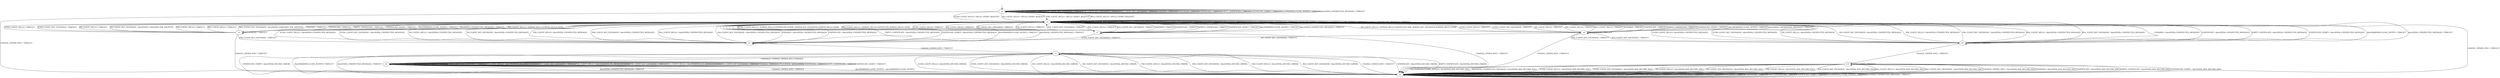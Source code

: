 digraph h2 {
s0 [label="s0"];
s1 [label="s1"];
s2 [label="s2"];
s3 [label="s3"];
s4 [label="s4"];
s5 [label="s5"];
s6 [label="s6"];
s7 [label="s7"];
s8 [label="s8"];
s9 [label="s9"];
s10 [label="s10"];
s0 -> s1 [label="ECDH_CLIENT_HELLO / HELLO_VERIFY_REQUEST"];
s0 -> s0 [label="ECDH_CLIENT_KEY_EXCHANGE / TIMEOUT"];
s0 -> s1 [label="DH_CLIENT_HELLO / HELLO_VERIFY_REQUEST"];
s0 -> s0 [label="DH_CLIENT_KEY_EXCHANGE / TIMEOUT"];
s0 -> s1 [label="PSK_CLIENT_HELLO / HELLO_VERIFY_REQUEST"];
s0 -> s0 [label="PSK_CLIENT_KEY_EXCHANGE / TIMEOUT"];
s0 -> s1 [label="RSA_CLIENT_HELLO / HELLO_VERIFY_REQUEST"];
s0 -> s0 [label="RSA_CLIENT_KEY_EXCHANGE / TIMEOUT"];
s0 -> s2 [label="CHANGE_CIPHER_SPEC / TIMEOUT"];
s0 -> s0 [label="FINISHED / TIMEOUT"];
s0 -> s0 [label="APPLICATION / TIMEOUT"];
s0 -> s0 [label="CERTIFICATE / TIMEOUT"];
s0 -> s0 [label="EMPTY_CERTIFICATE / TIMEOUT"];
s0 -> s0 [label="CERTIFICATE_VERIFY / TIMEOUT"];
s0 -> s0 [label="Alert(WARNING,CLOSE_NOTIFY) / TIMEOUT"];
s0 -> s0 [label="Alert(FATAL,UNEXPECTED_MESSAGE) / TIMEOUT"];
s1 -> s7 [label="ECDH_CLIENT_HELLO / SERVER_HELLO,CERTIFICATE,ECDHE_SERVER_KEY_EXCHANGE,SERVER_HELLO_DONE"];
s1 -> s1 [label="ECDH_CLIENT_KEY_EXCHANGE / TIMEOUT"];
s1 -> s8 [label="DH_CLIENT_HELLO / SERVER_HELLO,CERTIFICATE,DHE_SERVER_KEY_EXCHANGE,SERVER_HELLO_DONE"];
s1 -> s1 [label="DH_CLIENT_KEY_EXCHANGE / TIMEOUT"];
s1 -> s3 [label="PSK_CLIENT_HELLO / SERVER_HELLO,SERVER_HELLO_DONE"];
s1 -> s1 [label="PSK_CLIENT_KEY_EXCHANGE / TIMEOUT"];
s1 -> s7 [label="RSA_CLIENT_HELLO / SERVER_HELLO,CERTIFICATE,SERVER_HELLO_DONE"];
s1 -> s1 [label="RSA_CLIENT_KEY_EXCHANGE / TIMEOUT"];
s1 -> s2 [label="CHANGE_CIPHER_SPEC / TIMEOUT"];
s1 -> s1 [label="FINISHED / TIMEOUT"];
s1 -> s1 [label="APPLICATION / TIMEOUT"];
s1 -> s1 [label="CERTIFICATE / TIMEOUT"];
s1 -> s1 [label="EMPTY_CERTIFICATE / TIMEOUT"];
s1 -> s1 [label="CERTIFICATE_VERIFY / TIMEOUT"];
s1 -> s1 [label="Alert(WARNING,CLOSE_NOTIFY) / TIMEOUT"];
s1 -> s1 [label="Alert(FATAL,UNEXPECTED_MESSAGE) / TIMEOUT"];
s2 -> s2 [label="ECDH_CLIENT_HELLO / TIMEOUT"];
s2 -> s2 [label="ECDH_CLIENT_KEY_EXCHANGE / TIMEOUT"];
s2 -> s2 [label="DH_CLIENT_HELLO / TIMEOUT"];
s2 -> s2 [label="DH_CLIENT_KEY_EXCHANGE / TIMEOUT"];
s2 -> s2 [label="PSK_CLIENT_HELLO / TIMEOUT"];
s2 -> s2 [label="PSK_CLIENT_KEY_EXCHANGE / TIMEOUT"];
s2 -> s2 [label="RSA_CLIENT_HELLO / TIMEOUT"];
s2 -> s2 [label="RSA_CLIENT_KEY_EXCHANGE / TIMEOUT"];
s2 -> s2 [label="CHANGE_CIPHER_SPEC / TIMEOUT"];
s2 -> s2 [label="FINISHED / TIMEOUT"];
s2 -> s2 [label="APPLICATION / TIMEOUT"];
s2 -> s2 [label="CERTIFICATE / TIMEOUT"];
s2 -> s2 [label="EMPTY_CERTIFICATE / TIMEOUT"];
s2 -> s2 [label="CERTIFICATE_VERIFY / TIMEOUT"];
s2 -> s2 [label="Alert(WARNING,CLOSE_NOTIFY) / TIMEOUT"];
s2 -> s2 [label="Alert(FATAL,UNEXPECTED_MESSAGE) / TIMEOUT"];
s3 -> s1 [label="ECDH_CLIENT_HELLO / TIMEOUT"];
s3 -> s1 [label="ECDH_CLIENT_KEY_EXCHANGE / TIMEOUT"];
s3 -> s1 [label="DH_CLIENT_HELLO / TIMEOUT"];
s3 -> s1 [label="DH_CLIENT_KEY_EXCHANGE / Alert(FATAL,UNKNOWN_PSK_IDENTITY)"];
s3 -> s1 [label="PSK_CLIENT_HELLO / TIMEOUT"];
s3 -> s4 [label="PSK_CLIENT_KEY_EXCHANGE / TIMEOUT"];
s3 -> s1 [label="RSA_CLIENT_HELLO / TIMEOUT"];
s3 -> s1 [label="RSA_CLIENT_KEY_EXCHANGE / Alert(FATAL,UNKNOWN_PSK_IDENTITY)"];
s3 -> s2 [label="CHANGE_CIPHER_SPEC / TIMEOUT"];
s3 -> s1 [label="FINISHED / TIMEOUT"];
s3 -> s3 [label="APPLICATION / TIMEOUT"];
s3 -> s1 [label="CERTIFICATE / TIMEOUT"];
s3 -> s1 [label="EMPTY_CERTIFICATE / TIMEOUT"];
s3 -> s1 [label="CERTIFICATE_VERIFY / TIMEOUT"];
s3 -> s1 [label="Alert(WARNING,CLOSE_NOTIFY) / TIMEOUT"];
s3 -> s1 [label="Alert(FATAL,UNEXPECTED_MESSAGE) / TIMEOUT"];
s4 -> s1 [label="ECDH_CLIENT_HELLO / Alert(FATAL,UNEXPECTED_MESSAGE)"];
s4 -> s1 [label="ECDH_CLIENT_KEY_EXCHANGE / Alert(FATAL,UNEXPECTED_MESSAGE)"];
s4 -> s1 [label="DH_CLIENT_HELLO / Alert(FATAL,UNEXPECTED_MESSAGE)"];
s4 -> s1 [label="DH_CLIENT_KEY_EXCHANGE / Alert(FATAL,UNEXPECTED_MESSAGE)"];
s4 -> s1 [label="PSK_CLIENT_HELLO / Alert(FATAL,UNEXPECTED_MESSAGE)"];
s4 -> s1 [label="PSK_CLIENT_KEY_EXCHANGE / Alert(FATAL,UNEXPECTED_MESSAGE)"];
s4 -> s1 [label="RSA_CLIENT_HELLO / Alert(FATAL,UNEXPECTED_MESSAGE)"];
s4 -> s1 [label="RSA_CLIENT_KEY_EXCHANGE / Alert(FATAL,UNEXPECTED_MESSAGE)"];
s4 -> s5 [label="CHANGE_CIPHER_SPEC / TIMEOUT"];
s4 -> s1 [label="FINISHED / Alert(FATAL,UNEXPECTED_MESSAGE)"];
s4 -> s4 [label="APPLICATION / TIMEOUT"];
s4 -> s1 [label="CERTIFICATE / Alert(FATAL,UNEXPECTED_MESSAGE)"];
s4 -> s1 [label="EMPTY_CERTIFICATE / Alert(FATAL,UNEXPECTED_MESSAGE)"];
s4 -> s1 [label="CERTIFICATE_VERIFY / Alert(FATAL,UNEXPECTED_MESSAGE)"];
s4 -> s1 [label="Alert(WARNING,CLOSE_NOTIFY) / TIMEOUT"];
s4 -> s1 [label="Alert(FATAL,UNEXPECTED_MESSAGE) / TIMEOUT"];
s5 -> s2 [label="ECDH_CLIENT_HELLO / Alert(FATAL,DECODE_ERROR)"];
s5 -> s2 [label="ECDH_CLIENT_KEY_EXCHANGE / Alert(FATAL,DECODE_ERROR)"];
s5 -> s2 [label="DH_CLIENT_HELLO / Alert(FATAL,DECODE_ERROR)"];
s5 -> s2 [label="DH_CLIENT_KEY_EXCHANGE / Alert(FATAL,DECODE_ERROR)"];
s5 -> s2 [label="PSK_CLIENT_HELLO / Alert(FATAL,DECODE_ERROR)"];
s5 -> s2 [label="PSK_CLIENT_KEY_EXCHANGE / Alert(FATAL,DECODE_ERROR)"];
s5 -> s2 [label="RSA_CLIENT_HELLO / Alert(FATAL,DECODE_ERROR)"];
s5 -> s2 [label="RSA_CLIENT_KEY_EXCHANGE / Alert(FATAL,DECODE_ERROR)"];
s5 -> s2 [label="CHANGE_CIPHER_SPEC / TIMEOUT"];
s5 -> s6 [label="FINISHED / CHANGE_CIPHER_SPEC,FINISHED"];
s5 -> s5 [label="APPLICATION / TIMEOUT"];
s5 -> s2 [label="CERTIFICATE / Alert(FATAL,DECODE_ERROR)"];
s5 -> s2 [label="EMPTY_CERTIFICATE / Alert(FATAL,DECODE_ERROR)"];
s5 -> s2 [label="CERTIFICATE_VERIFY / Alert(FATAL,DECODE_ERROR)"];
s5 -> s2 [label="Alert(WARNING,CLOSE_NOTIFY) / TIMEOUT"];
s5 -> s2 [label="Alert(FATAL,UNEXPECTED_MESSAGE) / TIMEOUT"];
s6 -> s6 [label="ECDH_CLIENT_HELLO / Alert(WARNING,NO_RENEGOTIATION)"];
s6 -> s6 [label="ECDH_CLIENT_KEY_EXCHANGE / TIMEOUT"];
s6 -> s6 [label="DH_CLIENT_HELLO / Alert(WARNING,NO_RENEGOTIATION)"];
s6 -> s6 [label="DH_CLIENT_KEY_EXCHANGE / TIMEOUT"];
s6 -> s6 [label="PSK_CLIENT_HELLO / Alert(WARNING,NO_RENEGOTIATION)"];
s6 -> s6 [label="PSK_CLIENT_KEY_EXCHANGE / TIMEOUT"];
s6 -> s6 [label="RSA_CLIENT_HELLO / Alert(WARNING,NO_RENEGOTIATION)"];
s6 -> s6 [label="RSA_CLIENT_KEY_EXCHANGE / TIMEOUT"];
s6 -> s2 [label="CHANGE_CIPHER_SPEC / TIMEOUT"];
s6 -> s6 [label="FINISHED / TIMEOUT"];
s6 -> s6 [label="APPLICATION / APPLICATION"];
s6 -> s6 [label="CERTIFICATE / TIMEOUT"];
s6 -> s6 [label="EMPTY_CERTIFICATE / TIMEOUT"];
s6 -> s6 [label="CERTIFICATE_VERIFY / TIMEOUT"];
s6 -> s2 [label="Alert(WARNING,CLOSE_NOTIFY) / Alert(WARNING,CLOSE_NOTIFY)"];
s6 -> s2 [label="Alert(FATAL,UNEXPECTED_MESSAGE) / TIMEOUT"];
s7 -> s1 [label="ECDH_CLIENT_HELLO / TIMEOUT"];
s7 -> s4 [label="ECDH_CLIENT_KEY_EXCHANGE / TIMEOUT"];
s7 -> s1 [label="DH_CLIENT_HELLO / TIMEOUT"];
s7 -> s1 [label="DH_CLIENT_KEY_EXCHANGE / TIMEOUT"];
s7 -> s1 [label="PSK_CLIENT_HELLO / TIMEOUT"];
s7 -> s1 [label="PSK_CLIENT_KEY_EXCHANGE / TIMEOUT"];
s7 -> s1 [label="RSA_CLIENT_HELLO / TIMEOUT"];
s7 -> s1 [label="RSA_CLIENT_KEY_EXCHANGE / TIMEOUT"];
s7 -> s2 [label="CHANGE_CIPHER_SPEC / TIMEOUT"];
s7 -> s1 [label="FINISHED / TIMEOUT"];
s7 -> s7 [label="APPLICATION / TIMEOUT"];
s7 -> s1 [label="CERTIFICATE / TIMEOUT"];
s7 -> s1 [label="EMPTY_CERTIFICATE / TIMEOUT"];
s7 -> s1 [label="CERTIFICATE_VERIFY / TIMEOUT"];
s7 -> s1 [label="Alert(WARNING,CLOSE_NOTIFY) / TIMEOUT"];
s7 -> s1 [label="Alert(FATAL,UNEXPECTED_MESSAGE) / TIMEOUT"];
s8 -> s1 [label="ECDH_CLIENT_HELLO / TIMEOUT"];
s8 -> s1 [label="ECDH_CLIENT_KEY_EXCHANGE / TIMEOUT"];
s8 -> s1 [label="DH_CLIENT_HELLO / TIMEOUT"];
s8 -> s4 [label="DH_CLIENT_KEY_EXCHANGE / TIMEOUT"];
s8 -> s1 [label="PSK_CLIENT_HELLO / TIMEOUT"];
s8 -> s9 [label="PSK_CLIENT_KEY_EXCHANGE / TIMEOUT"];
s8 -> s1 [label="RSA_CLIENT_HELLO / TIMEOUT"];
s8 -> s9 [label="RSA_CLIENT_KEY_EXCHANGE / TIMEOUT"];
s8 -> s2 [label="CHANGE_CIPHER_SPEC / TIMEOUT"];
s8 -> s1 [label="FINISHED / TIMEOUT"];
s8 -> s8 [label="APPLICATION / TIMEOUT"];
s8 -> s1 [label="CERTIFICATE / TIMEOUT"];
s8 -> s1 [label="EMPTY_CERTIFICATE / TIMEOUT"];
s8 -> s1 [label="CERTIFICATE_VERIFY / TIMEOUT"];
s8 -> s1 [label="Alert(WARNING,CLOSE_NOTIFY) / TIMEOUT"];
s8 -> s1 [label="Alert(FATAL,UNEXPECTED_MESSAGE) / TIMEOUT"];
s9 -> s1 [label="ECDH_CLIENT_HELLO / Alert(FATAL,UNEXPECTED_MESSAGE)"];
s9 -> s1 [label="ECDH_CLIENT_KEY_EXCHANGE / Alert(FATAL,UNEXPECTED_MESSAGE)"];
s9 -> s1 [label="DH_CLIENT_HELLO / Alert(FATAL,UNEXPECTED_MESSAGE)"];
s9 -> s1 [label="DH_CLIENT_KEY_EXCHANGE / Alert(FATAL,UNEXPECTED_MESSAGE)"];
s9 -> s1 [label="PSK_CLIENT_HELLO / Alert(FATAL,UNEXPECTED_MESSAGE)"];
s9 -> s1 [label="PSK_CLIENT_KEY_EXCHANGE / Alert(FATAL,UNEXPECTED_MESSAGE)"];
s9 -> s1 [label="RSA_CLIENT_HELLO / Alert(FATAL,UNEXPECTED_MESSAGE)"];
s9 -> s1 [label="RSA_CLIENT_KEY_EXCHANGE / Alert(FATAL,UNEXPECTED_MESSAGE)"];
s9 -> s10 [label="CHANGE_CIPHER_SPEC / TIMEOUT"];
s9 -> s1 [label="FINISHED / Alert(FATAL,UNEXPECTED_MESSAGE)"];
s9 -> s9 [label="APPLICATION / TIMEOUT"];
s9 -> s1 [label="CERTIFICATE / Alert(FATAL,UNEXPECTED_MESSAGE)"];
s9 -> s1 [label="EMPTY_CERTIFICATE / Alert(FATAL,UNEXPECTED_MESSAGE)"];
s9 -> s1 [label="CERTIFICATE_VERIFY / Alert(FATAL,UNEXPECTED_MESSAGE)"];
s9 -> s1 [label="Alert(WARNING,CLOSE_NOTIFY) / TIMEOUT"];
s9 -> s1 [label="Alert(FATAL,UNEXPECTED_MESSAGE) / TIMEOUT"];
s10 -> s2 [label="ECDH_CLIENT_HELLO / Alert(FATAL,BAD_RECORD_MAC)"];
s10 -> s2 [label="ECDH_CLIENT_KEY_EXCHANGE / Alert(FATAL,BAD_RECORD_MAC)"];
s10 -> s2 [label="DH_CLIENT_HELLO / Alert(FATAL,BAD_RECORD_MAC)"];
s10 -> s2 [label="DH_CLIENT_KEY_EXCHANGE / Alert(FATAL,BAD_RECORD_MAC)"];
s10 -> s2 [label="PSK_CLIENT_HELLO / Alert(FATAL,BAD_RECORD_MAC)"];
s10 -> s2 [label="PSK_CLIENT_KEY_EXCHANGE / Alert(FATAL,BAD_RECORD_MAC)"];
s10 -> s2 [label="RSA_CLIENT_HELLO / Alert(FATAL,BAD_RECORD_MAC)"];
s10 -> s2 [label="RSA_CLIENT_KEY_EXCHANGE / Alert(FATAL,BAD_RECORD_MAC)"];
s10 -> s2 [label="CHANGE_CIPHER_SPEC / Alert(FATAL,BAD_RECORD_MAC)"];
s10 -> s2 [label="FINISHED / Alert(FATAL,BAD_RECORD_MAC)"];
s10 -> s10 [label="APPLICATION / TIMEOUT"];
s10 -> s2 [label="CERTIFICATE / Alert(FATAL,BAD_RECORD_MAC)"];
s10 -> s2 [label="EMPTY_CERTIFICATE / Alert(FATAL,BAD_RECORD_MAC)"];
s10 -> s2 [label="CERTIFICATE_VERIFY / Alert(FATAL,BAD_RECORD_MAC)"];
s10 -> s2 [label="Alert(WARNING,CLOSE_NOTIFY) / Alert(FATAL,BAD_RECORD_MAC)"];
s10 -> s2 [label="Alert(FATAL,UNEXPECTED_MESSAGE) / Alert(FATAL,BAD_RECORD_MAC)"];
__start0 [shape=none, label=""];
__start0 -> s0 [label=""];
}
